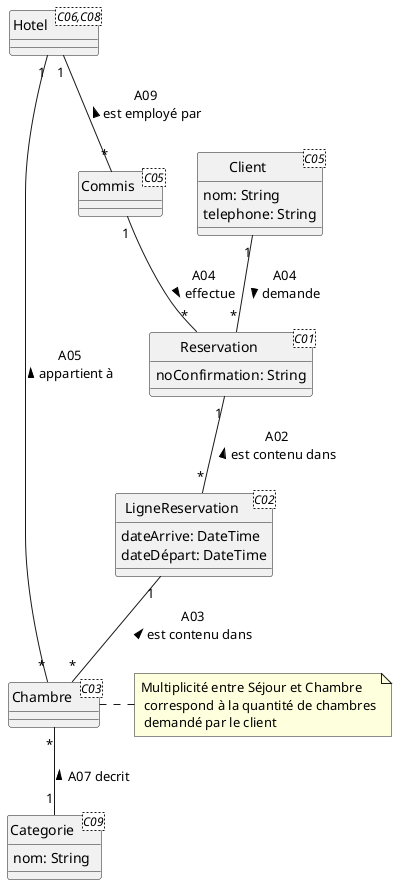 @startuml Notez une réservation
skinparam Style strictuml
class "Commis" as CO <C05>
class "Client" as CL <C05> {
    nom: String 
    telephone: String 
} 
class "Reservation" as RE <C01> {
    noConfirmation: String 
}
class "Hotel" as HO <C06,C08>
class "Chambre" as CH <C03>
note right: Multiplicité entre Séjour et Chambre\n correspond à la quantité de chambres\n demandé par le client

class "Categorie" as CA <C09>{
    nom: String
}

class "LigneReservation" as SE <C02>{
    dateArrive: DateTime 
    dateDépart: DateTime 
}


CO "1" -- "*" RE : A04\neffectue >
CL "1" -- "*" RE : A04\ndemande >
RE "1" -- "*" SE : A02\nest contenu dans <
SE "1" -- "*" CH : A03\nest contenu dans <
HO "1" -- "*" CO : A09\nest employé par <
HO "1" -- "*" CH : A05\n appartient à <
CH "*" -- "1" CA : A07 decrit <
 
@enduml
